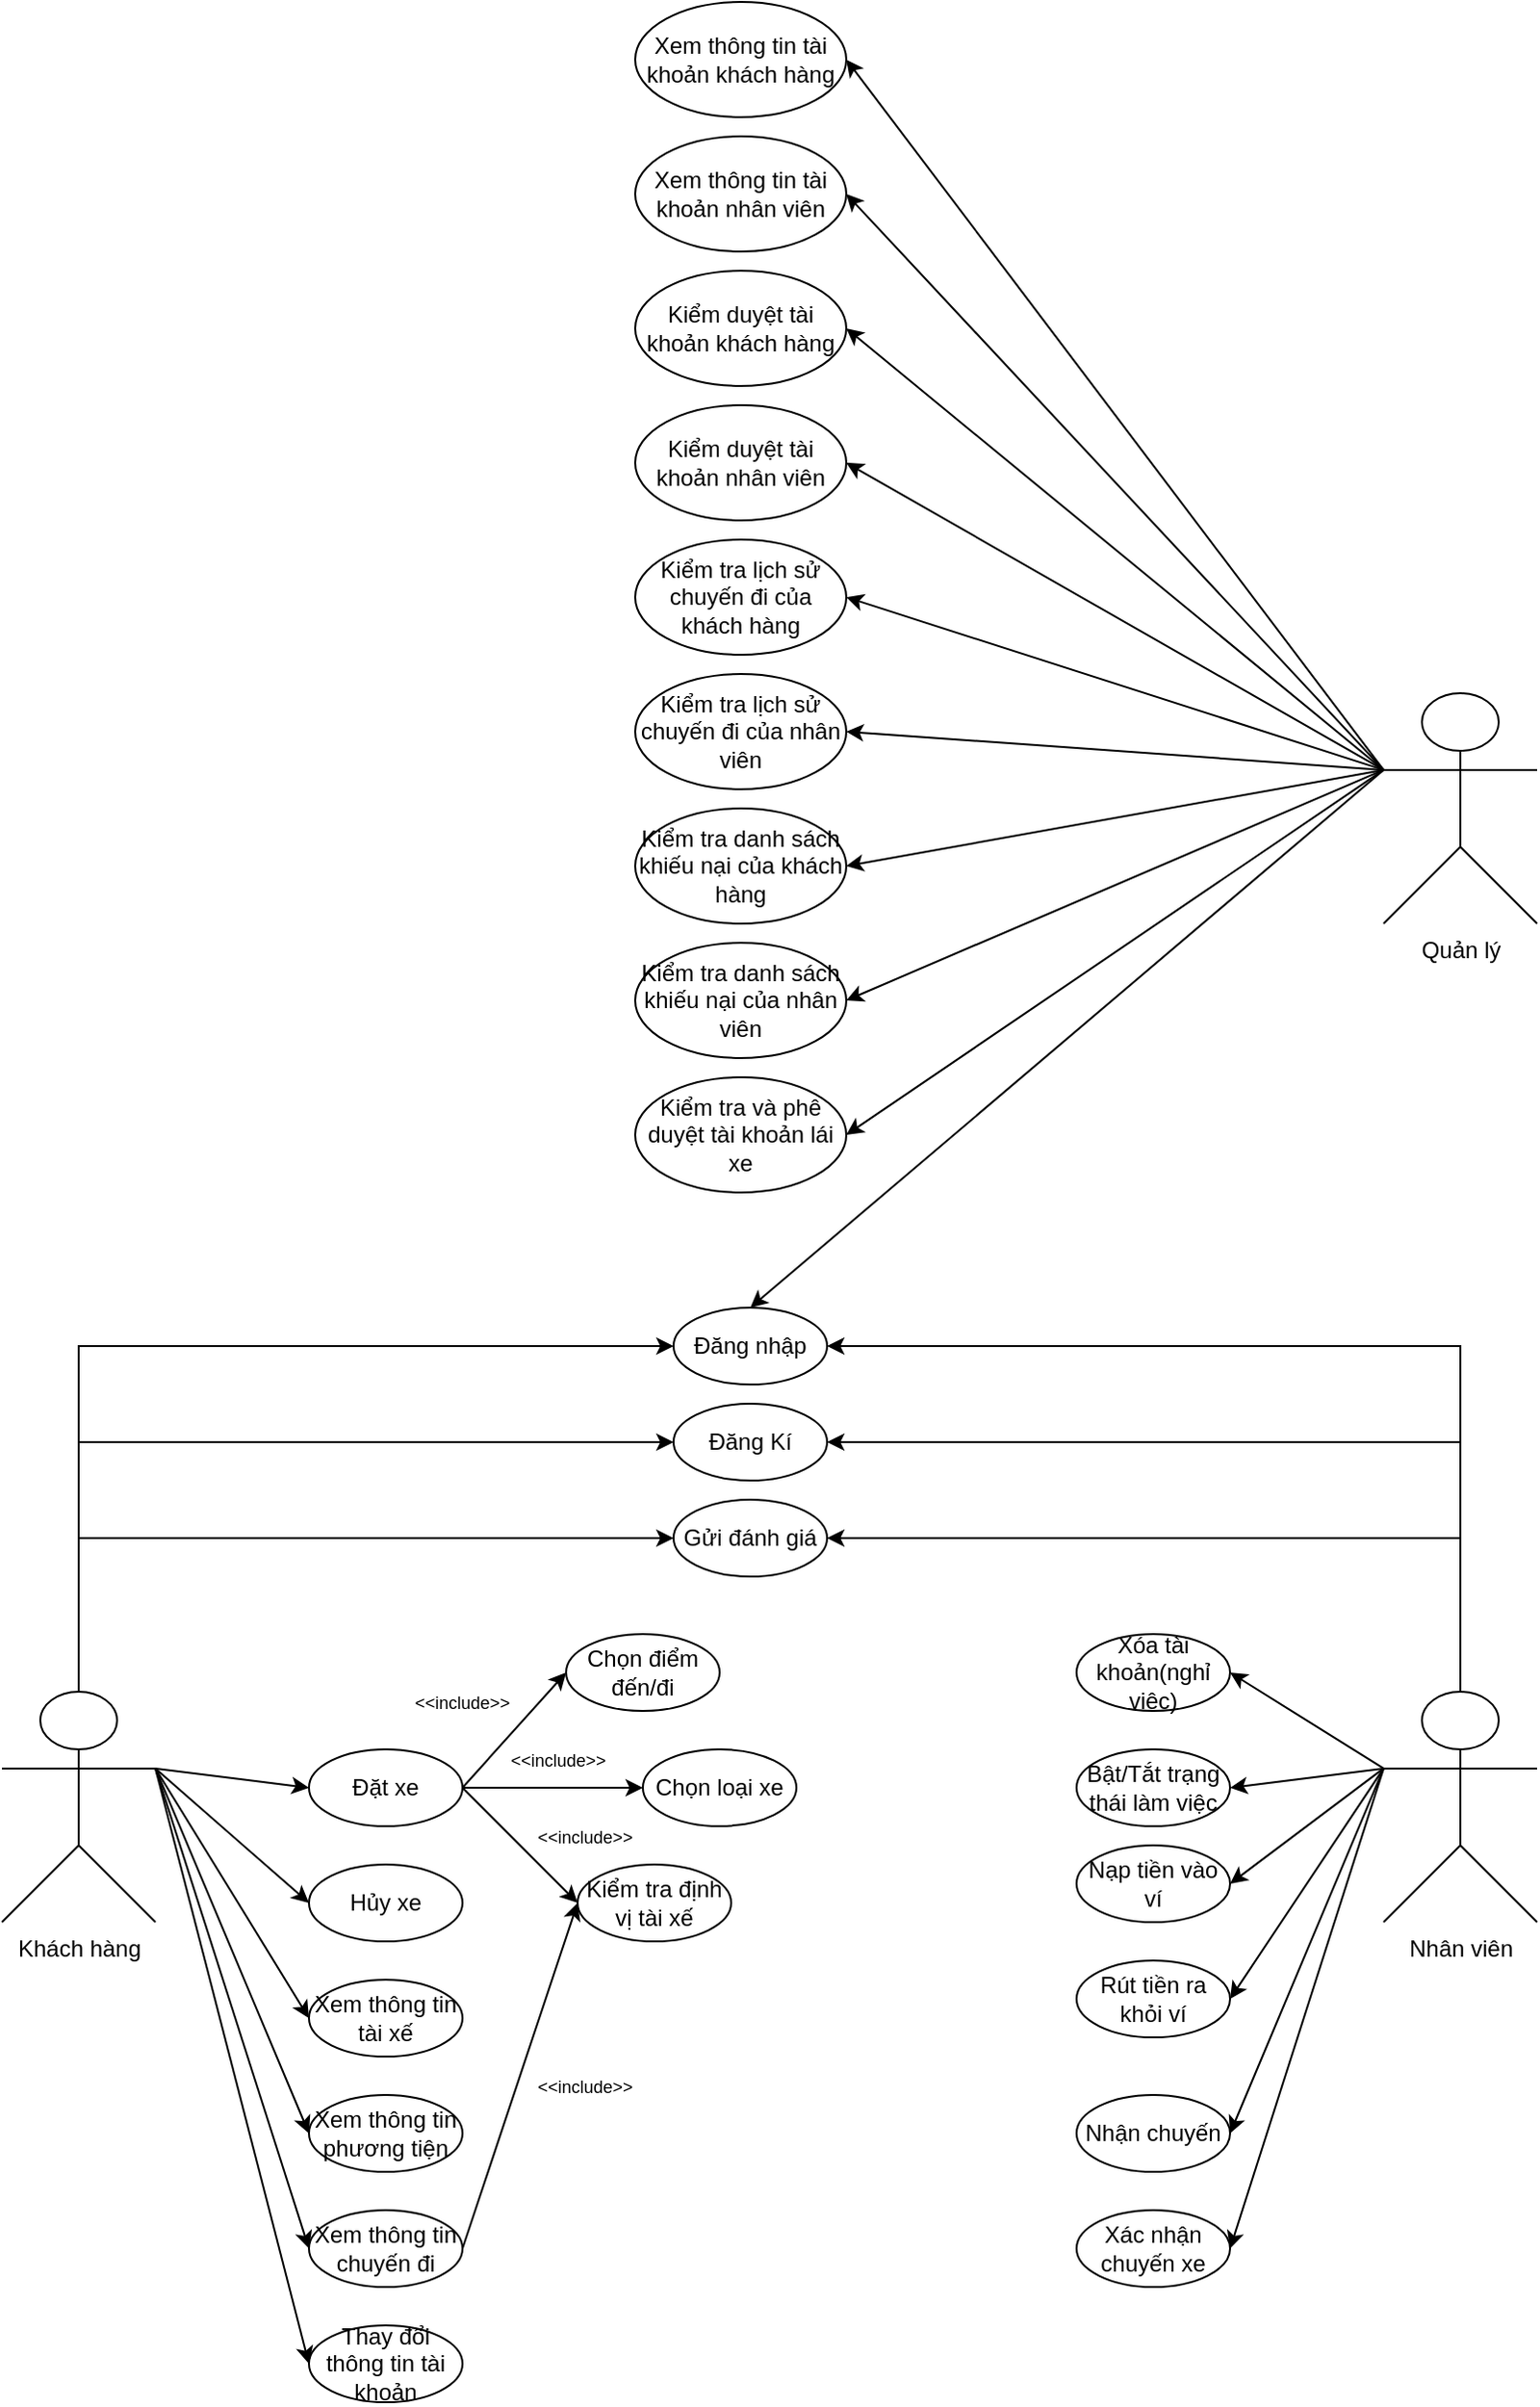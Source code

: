 <mxfile version="24.1.0" type="github">
  <diagram name="Trang-1" id="eScVp0lX8W7J-zcqcB-F">
    <mxGraphModel dx="1942" dy="2026" grid="1" gridSize="10" guides="1" tooltips="1" connect="1" arrows="1" fold="1" page="1" pageScale="1" pageWidth="827" pageHeight="1169" math="0" shadow="0">
      <root>
        <mxCell id="0" />
        <mxCell id="1" parent="0" />
        <mxCell id="RpfzAx05iI11N1StzSWk-9" value="Đăng Kí" style="ellipse;whiteSpace=wrap;html=1;" vertex="1" parent="1">
          <mxGeometry x="377" y="620" width="80" height="40" as="geometry" />
        </mxCell>
        <mxCell id="RpfzAx05iI11N1StzSWk-11" value="Đăng nhập" style="ellipse;whiteSpace=wrap;html=1;" vertex="1" parent="1">
          <mxGeometry x="377" y="570" width="80" height="40" as="geometry" />
        </mxCell>
        <mxCell id="RpfzAx05iI11N1StzSWk-82" style="edgeStyle=none;rounded=0;orthogonalLoop=1;jettySize=auto;html=1;exitX=1;exitY=0.5;exitDx=0;exitDy=0;entryX=0;entryY=0.5;entryDx=0;entryDy=0;" edge="1" parent="1" source="RpfzAx05iI11N1StzSWk-12" target="RpfzAx05iI11N1StzSWk-74">
          <mxGeometry relative="1" as="geometry" />
        </mxCell>
        <mxCell id="RpfzAx05iI11N1StzSWk-12" value="Đặt xe" style="ellipse;whiteSpace=wrap;html=1;" vertex="1" parent="1">
          <mxGeometry x="187" y="800" width="80" height="40" as="geometry" />
        </mxCell>
        <mxCell id="RpfzAx05iI11N1StzSWk-13" value="Hủy xe" style="ellipse;whiteSpace=wrap;html=1;" vertex="1" parent="1">
          <mxGeometry x="187" y="860" width="80" height="40" as="geometry" />
        </mxCell>
        <mxCell id="RpfzAx05iI11N1StzSWk-14" value="Xem thông tin tài xế" style="ellipse;whiteSpace=wrap;html=1;" vertex="1" parent="1">
          <mxGeometry x="187" y="920" width="80" height="40" as="geometry" />
        </mxCell>
        <mxCell id="RpfzAx05iI11N1StzSWk-15" value="Xem thông tin phương tiện" style="ellipse;whiteSpace=wrap;html=1;" vertex="1" parent="1">
          <mxGeometry x="187" y="980" width="80" height="40" as="geometry" />
        </mxCell>
        <mxCell id="RpfzAx05iI11N1StzSWk-16" value="Thay đổi thông tin tài khoản" style="ellipse;whiteSpace=wrap;html=1;" vertex="1" parent="1">
          <mxGeometry x="187" y="1100" width="80" height="40" as="geometry" />
        </mxCell>
        <mxCell id="RpfzAx05iI11N1StzSWk-101" style="edgeStyle=none;rounded=0;orthogonalLoop=1;jettySize=auto;html=1;exitX=1;exitY=0.5;exitDx=0;exitDy=0;entryX=0;entryY=0.5;entryDx=0;entryDy=0;" edge="1" parent="1" source="RpfzAx05iI11N1StzSWk-17" target="RpfzAx05iI11N1StzSWk-74">
          <mxGeometry relative="1" as="geometry" />
        </mxCell>
        <mxCell id="RpfzAx05iI11N1StzSWk-17" value="Xem thông tin chuyến đi" style="ellipse;whiteSpace=wrap;html=1;" vertex="1" parent="1">
          <mxGeometry x="187" y="1040" width="80" height="40" as="geometry" />
        </mxCell>
        <mxCell id="RpfzAx05iI11N1StzSWk-48" style="edgeStyle=orthogonalEdgeStyle;rounded=0;orthogonalLoop=1;jettySize=auto;html=1;exitX=0.5;exitY=0;exitDx=0;exitDy=0;exitPerimeter=0;entryX=0;entryY=0.5;entryDx=0;entryDy=0;" edge="1" parent="1" source="RpfzAx05iI11N1StzSWk-30" target="RpfzAx05iI11N1StzSWk-11">
          <mxGeometry relative="1" as="geometry" />
        </mxCell>
        <mxCell id="RpfzAx05iI11N1StzSWk-61" style="edgeStyle=orthogonalEdgeStyle;rounded=0;orthogonalLoop=1;jettySize=auto;html=1;exitX=0.5;exitY=0;exitDx=0;exitDy=0;exitPerimeter=0;entryX=0;entryY=0.5;entryDx=0;entryDy=0;" edge="1" parent="1" source="RpfzAx05iI11N1StzSWk-30" target="RpfzAx05iI11N1StzSWk-9">
          <mxGeometry relative="1" as="geometry" />
        </mxCell>
        <mxCell id="RpfzAx05iI11N1StzSWk-83" style="edgeStyle=none;rounded=0;orthogonalLoop=1;jettySize=auto;html=1;exitX=1;exitY=0.333;exitDx=0;exitDy=0;exitPerimeter=0;entryX=0;entryY=0.5;entryDx=0;entryDy=0;" edge="1" parent="1" source="RpfzAx05iI11N1StzSWk-30" target="RpfzAx05iI11N1StzSWk-12">
          <mxGeometry relative="1" as="geometry" />
        </mxCell>
        <mxCell id="RpfzAx05iI11N1StzSWk-84" style="edgeStyle=none;rounded=0;orthogonalLoop=1;jettySize=auto;html=1;exitX=1;exitY=0.333;exitDx=0;exitDy=0;exitPerimeter=0;entryX=0;entryY=0.5;entryDx=0;entryDy=0;" edge="1" parent="1" source="RpfzAx05iI11N1StzSWk-30" target="RpfzAx05iI11N1StzSWk-13">
          <mxGeometry relative="1" as="geometry" />
        </mxCell>
        <mxCell id="RpfzAx05iI11N1StzSWk-88" style="edgeStyle=none;rounded=0;orthogonalLoop=1;jettySize=auto;html=1;exitX=1;exitY=0.333;exitDx=0;exitDy=0;exitPerimeter=0;entryX=0;entryY=0.5;entryDx=0;entryDy=0;" edge="1" parent="1" source="RpfzAx05iI11N1StzSWk-30" target="RpfzAx05iI11N1StzSWk-14">
          <mxGeometry relative="1" as="geometry" />
        </mxCell>
        <mxCell id="RpfzAx05iI11N1StzSWk-89" style="edgeStyle=none;rounded=0;orthogonalLoop=1;jettySize=auto;html=1;exitX=1;exitY=0.333;exitDx=0;exitDy=0;exitPerimeter=0;entryX=0;entryY=0.5;entryDx=0;entryDy=0;" edge="1" parent="1" source="RpfzAx05iI11N1StzSWk-30" target="RpfzAx05iI11N1StzSWk-15">
          <mxGeometry relative="1" as="geometry" />
        </mxCell>
        <mxCell id="RpfzAx05iI11N1StzSWk-90" style="edgeStyle=none;rounded=0;orthogonalLoop=1;jettySize=auto;html=1;exitX=1;exitY=0.333;exitDx=0;exitDy=0;exitPerimeter=0;entryX=0;entryY=0.5;entryDx=0;entryDy=0;" edge="1" parent="1" source="RpfzAx05iI11N1StzSWk-30" target="RpfzAx05iI11N1StzSWk-17">
          <mxGeometry relative="1" as="geometry" />
        </mxCell>
        <mxCell id="RpfzAx05iI11N1StzSWk-91" style="edgeStyle=none;rounded=0;orthogonalLoop=1;jettySize=auto;html=1;exitX=1;exitY=0.333;exitDx=0;exitDy=0;exitPerimeter=0;entryX=0;entryY=0.5;entryDx=0;entryDy=0;" edge="1" parent="1" source="RpfzAx05iI11N1StzSWk-30" target="RpfzAx05iI11N1StzSWk-16">
          <mxGeometry relative="1" as="geometry" />
        </mxCell>
        <mxCell id="RpfzAx05iI11N1StzSWk-117" style="edgeStyle=orthogonalEdgeStyle;rounded=0;orthogonalLoop=1;jettySize=auto;html=1;exitX=0.5;exitY=0;exitDx=0;exitDy=0;exitPerimeter=0;entryX=0;entryY=0.5;entryDx=0;entryDy=0;" edge="1" parent="1" source="RpfzAx05iI11N1StzSWk-30" target="RpfzAx05iI11N1StzSWk-116">
          <mxGeometry relative="1" as="geometry" />
        </mxCell>
        <mxCell id="RpfzAx05iI11N1StzSWk-30" value="Khách hàng" style="shape=umlActor;verticalLabelPosition=bottom;verticalAlign=top;html=1;outlineConnect=0;" vertex="1" parent="1">
          <mxGeometry x="27" y="770" width="80" height="120" as="geometry" />
        </mxCell>
        <mxCell id="RpfzAx05iI11N1StzSWk-62" style="edgeStyle=orthogonalEdgeStyle;rounded=0;orthogonalLoop=1;jettySize=auto;html=1;exitX=0.5;exitY=0;exitDx=0;exitDy=0;exitPerimeter=0;entryX=1;entryY=0.5;entryDx=0;entryDy=0;" edge="1" parent="1" source="RpfzAx05iI11N1StzSWk-37" target="RpfzAx05iI11N1StzSWk-11">
          <mxGeometry relative="1" as="geometry" />
        </mxCell>
        <mxCell id="RpfzAx05iI11N1StzSWk-63" style="edgeStyle=orthogonalEdgeStyle;rounded=0;orthogonalLoop=1;jettySize=auto;html=1;exitX=0.5;exitY=0;exitDx=0;exitDy=0;exitPerimeter=0;entryX=1;entryY=0.5;entryDx=0;entryDy=0;" edge="1" parent="1" source="RpfzAx05iI11N1StzSWk-37" target="RpfzAx05iI11N1StzSWk-9">
          <mxGeometry relative="1" as="geometry" />
        </mxCell>
        <mxCell id="RpfzAx05iI11N1StzSWk-92" style="edgeStyle=none;rounded=0;orthogonalLoop=1;jettySize=auto;html=1;exitX=0;exitY=0.333;exitDx=0;exitDy=0;exitPerimeter=0;entryX=1;entryY=0.5;entryDx=0;entryDy=0;" edge="1" parent="1" source="RpfzAx05iI11N1StzSWk-37" target="RpfzAx05iI11N1StzSWk-65">
          <mxGeometry relative="1" as="geometry" />
        </mxCell>
        <mxCell id="RpfzAx05iI11N1StzSWk-93" style="edgeStyle=none;rounded=0;orthogonalLoop=1;jettySize=auto;html=1;exitX=0;exitY=0.333;exitDx=0;exitDy=0;exitPerimeter=0;entryX=1;entryY=0.5;entryDx=0;entryDy=0;" edge="1" parent="1" source="RpfzAx05iI11N1StzSWk-37" target="RpfzAx05iI11N1StzSWk-66">
          <mxGeometry relative="1" as="geometry" />
        </mxCell>
        <mxCell id="RpfzAx05iI11N1StzSWk-96" style="edgeStyle=none;rounded=0;orthogonalLoop=1;jettySize=auto;html=1;exitX=0;exitY=0.333;exitDx=0;exitDy=0;exitPerimeter=0;entryX=1;entryY=0.5;entryDx=0;entryDy=0;" edge="1" parent="1" source="RpfzAx05iI11N1StzSWk-37" target="RpfzAx05iI11N1StzSWk-69">
          <mxGeometry relative="1" as="geometry" />
        </mxCell>
        <mxCell id="RpfzAx05iI11N1StzSWk-97" style="edgeStyle=none;rounded=0;orthogonalLoop=1;jettySize=auto;html=1;exitX=0;exitY=0.333;exitDx=0;exitDy=0;exitPerimeter=0;entryX=1;entryY=0.5;entryDx=0;entryDy=0;" edge="1" parent="1" source="RpfzAx05iI11N1StzSWk-37" target="RpfzAx05iI11N1StzSWk-70">
          <mxGeometry relative="1" as="geometry" />
        </mxCell>
        <mxCell id="RpfzAx05iI11N1StzSWk-105" style="edgeStyle=none;rounded=0;orthogonalLoop=1;jettySize=auto;html=1;exitX=0;exitY=0.333;exitDx=0;exitDy=0;exitPerimeter=0;entryX=1;entryY=0.5;entryDx=0;entryDy=0;" edge="1" parent="1" source="RpfzAx05iI11N1StzSWk-37" target="RpfzAx05iI11N1StzSWk-67">
          <mxGeometry relative="1" as="geometry" />
        </mxCell>
        <mxCell id="RpfzAx05iI11N1StzSWk-106" style="edgeStyle=none;rounded=0;orthogonalLoop=1;jettySize=auto;html=1;exitX=0;exitY=0.333;exitDx=0;exitDy=0;exitPerimeter=0;entryX=1;entryY=0.5;entryDx=0;entryDy=0;" edge="1" parent="1" source="RpfzAx05iI11N1StzSWk-37" target="RpfzAx05iI11N1StzSWk-68">
          <mxGeometry relative="1" as="geometry" />
        </mxCell>
        <mxCell id="RpfzAx05iI11N1StzSWk-118" style="edgeStyle=orthogonalEdgeStyle;rounded=0;orthogonalLoop=1;jettySize=auto;html=1;exitX=0.5;exitY=0;exitDx=0;exitDy=0;exitPerimeter=0;entryX=1;entryY=0.5;entryDx=0;entryDy=0;" edge="1" parent="1" source="RpfzAx05iI11N1StzSWk-37" target="RpfzAx05iI11N1StzSWk-116">
          <mxGeometry relative="1" as="geometry" />
        </mxCell>
        <mxCell id="RpfzAx05iI11N1StzSWk-37" value="Nhân viên" style="shape=umlActor;verticalLabelPosition=bottom;verticalAlign=top;html=1;outlineConnect=0;" vertex="1" parent="1">
          <mxGeometry x="747" y="770" width="80" height="120" as="geometry" />
        </mxCell>
        <mxCell id="RpfzAx05iI11N1StzSWk-64" style="edgeStyle=orthogonalEdgeStyle;rounded=0;orthogonalLoop=1;jettySize=auto;html=1;exitX=0.5;exitY=1;exitDx=0;exitDy=0;" edge="1" parent="1" source="RpfzAx05iI11N1StzSWk-11" target="RpfzAx05iI11N1StzSWk-11">
          <mxGeometry relative="1" as="geometry" />
        </mxCell>
        <mxCell id="RpfzAx05iI11N1StzSWk-65" value="Xóa tài khoản(nghỉ việc)" style="ellipse;whiteSpace=wrap;html=1;" vertex="1" parent="1">
          <mxGeometry x="587" y="740" width="80" height="40" as="geometry" />
        </mxCell>
        <mxCell id="RpfzAx05iI11N1StzSWk-66" value="Bật/Tắt trạng thái làm việc" style="ellipse;whiteSpace=wrap;html=1;" vertex="1" parent="1">
          <mxGeometry x="587" y="800" width="80" height="40" as="geometry" />
        </mxCell>
        <mxCell id="RpfzAx05iI11N1StzSWk-67" value="Nạp tiền vào ví" style="ellipse;whiteSpace=wrap;html=1;" vertex="1" parent="1">
          <mxGeometry x="587" y="850" width="80" height="40" as="geometry" />
        </mxCell>
        <mxCell id="RpfzAx05iI11N1StzSWk-68" value="Rút tiền ra khỏi ví" style="ellipse;whiteSpace=wrap;html=1;" vertex="1" parent="1">
          <mxGeometry x="587" y="910" width="80" height="40" as="geometry" />
        </mxCell>
        <mxCell id="RpfzAx05iI11N1StzSWk-69" value="Nhận chuyến" style="ellipse;whiteSpace=wrap;html=1;" vertex="1" parent="1">
          <mxGeometry x="587" y="980" width="80" height="40" as="geometry" />
        </mxCell>
        <mxCell id="RpfzAx05iI11N1StzSWk-70" value="Xác nhận chuyến xe" style="ellipse;whiteSpace=wrap;html=1;" vertex="1" parent="1">
          <mxGeometry x="587" y="1040" width="80" height="40" as="geometry" />
        </mxCell>
        <mxCell id="RpfzAx05iI11N1StzSWk-71" value="Chọn điểm đến/đi" style="ellipse;whiteSpace=wrap;html=1;" vertex="1" parent="1">
          <mxGeometry x="321" y="740" width="80" height="40" as="geometry" />
        </mxCell>
        <mxCell id="RpfzAx05iI11N1StzSWk-73" value="Chọn loại xe" style="ellipse;whiteSpace=wrap;html=1;" vertex="1" parent="1">
          <mxGeometry x="361" y="800" width="80" height="40" as="geometry" />
        </mxCell>
        <mxCell id="RpfzAx05iI11N1StzSWk-74" value="Kiểm tra định vị tài xế" style="ellipse;whiteSpace=wrap;html=1;" vertex="1" parent="1">
          <mxGeometry x="327" y="860" width="80" height="40" as="geometry" />
        </mxCell>
        <mxCell id="RpfzAx05iI11N1StzSWk-79" value="" style="endArrow=classic;html=1;rounded=0;entryX=0;entryY=0.5;entryDx=0;entryDy=0;" edge="1" parent="1" target="RpfzAx05iI11N1StzSWk-71">
          <mxGeometry width="50" height="50" relative="1" as="geometry">
            <mxPoint x="267" y="820" as="sourcePoint" />
            <mxPoint x="317" y="770" as="targetPoint" />
          </mxGeometry>
        </mxCell>
        <mxCell id="RpfzAx05iI11N1StzSWk-80" value="" style="endArrow=classic;html=1;rounded=0;entryX=0;entryY=0.5;entryDx=0;entryDy=0;" edge="1" parent="1" target="RpfzAx05iI11N1StzSWk-73">
          <mxGeometry width="50" height="50" relative="1" as="geometry">
            <mxPoint x="267" y="820" as="sourcePoint" />
            <mxPoint x="347" y="820" as="targetPoint" />
            <Array as="points" />
          </mxGeometry>
        </mxCell>
        <mxCell id="RpfzAx05iI11N1StzSWk-98" value="&lt;font style=&quot;font-size: 9px;&quot;&gt;&amp;lt;&amp;lt;include&amp;gt;&amp;gt;&lt;/font&gt;" style="text;html=1;align=center;verticalAlign=middle;whiteSpace=wrap;rounded=0;rotation=0;" vertex="1" parent="1">
          <mxGeometry x="237" y="760" width="60" height="30" as="geometry" />
        </mxCell>
        <mxCell id="RpfzAx05iI11N1StzSWk-99" value="&lt;font style=&quot;font-size: 9px;&quot;&gt;&amp;lt;&amp;lt;include&amp;gt;&amp;gt;&lt;/font&gt;" style="text;html=1;align=center;verticalAlign=middle;whiteSpace=wrap;rounded=0;rotation=0;" vertex="1" parent="1">
          <mxGeometry x="287" y="790" width="60" height="30" as="geometry" />
        </mxCell>
        <mxCell id="RpfzAx05iI11N1StzSWk-100" value="&lt;font style=&quot;font-size: 9px;&quot;&gt;&amp;lt;&amp;lt;include&amp;gt;&amp;gt;&lt;/font&gt;" style="text;html=1;align=center;verticalAlign=middle;whiteSpace=wrap;rounded=0;rotation=0;" vertex="1" parent="1">
          <mxGeometry x="301" y="830" width="60" height="30" as="geometry" />
        </mxCell>
        <mxCell id="RpfzAx05iI11N1StzSWk-102" value="&lt;font style=&quot;font-size: 9px;&quot;&gt;&amp;lt;&amp;lt;include&amp;gt;&amp;gt;&lt;/font&gt;" style="text;html=1;align=center;verticalAlign=middle;whiteSpace=wrap;rounded=0;rotation=0;" vertex="1" parent="1">
          <mxGeometry x="301" y="960" width="60" height="30" as="geometry" />
        </mxCell>
        <mxCell id="RpfzAx05iI11N1StzSWk-103" style="edgeStyle=none;rounded=0;orthogonalLoop=1;jettySize=auto;html=1;entryX=0.75;entryY=0;entryDx=0;entryDy=0;" edge="1" parent="1" source="RpfzAx05iI11N1StzSWk-102" target="RpfzAx05iI11N1StzSWk-102">
          <mxGeometry relative="1" as="geometry" />
        </mxCell>
        <mxCell id="RpfzAx05iI11N1StzSWk-104" style="edgeStyle=none;rounded=0;orthogonalLoop=1;jettySize=auto;html=1;entryX=0.75;entryY=0;entryDx=0;entryDy=0;" edge="1" parent="1" source="RpfzAx05iI11N1StzSWk-102" target="RpfzAx05iI11N1StzSWk-102">
          <mxGeometry relative="1" as="geometry" />
        </mxCell>
        <mxCell id="RpfzAx05iI11N1StzSWk-116" value="Gửi đánh giá" style="ellipse;whiteSpace=wrap;html=1;" vertex="1" parent="1">
          <mxGeometry x="377" y="670" width="80" height="40" as="geometry" />
        </mxCell>
        <mxCell id="RpfzAx05iI11N1StzSWk-120" style="edgeStyle=none;rounded=0;orthogonalLoop=1;jettySize=auto;html=1;exitX=0;exitY=0.333;exitDx=0;exitDy=0;exitPerimeter=0;entryX=0.5;entryY=0;entryDx=0;entryDy=0;" edge="1" parent="1" source="RpfzAx05iI11N1StzSWk-119" target="RpfzAx05iI11N1StzSWk-11">
          <mxGeometry relative="1" as="geometry" />
        </mxCell>
        <mxCell id="RpfzAx05iI11N1StzSWk-132" style="edgeStyle=none;rounded=0;orthogonalLoop=1;jettySize=auto;html=1;exitX=0;exitY=0.333;exitDx=0;exitDy=0;exitPerimeter=0;entryX=1;entryY=0.5;entryDx=0;entryDy=0;" edge="1" parent="1" source="RpfzAx05iI11N1StzSWk-119" target="RpfzAx05iI11N1StzSWk-121">
          <mxGeometry relative="1" as="geometry" />
        </mxCell>
        <mxCell id="RpfzAx05iI11N1StzSWk-133" style="edgeStyle=none;rounded=0;orthogonalLoop=1;jettySize=auto;html=1;exitX=0;exitY=0.333;exitDx=0;exitDy=0;exitPerimeter=0;entryX=1;entryY=0.5;entryDx=0;entryDy=0;" edge="1" parent="1" source="RpfzAx05iI11N1StzSWk-119" target="RpfzAx05iI11N1StzSWk-126">
          <mxGeometry relative="1" as="geometry" />
        </mxCell>
        <mxCell id="RpfzAx05iI11N1StzSWk-134" style="edgeStyle=none;rounded=0;orthogonalLoop=1;jettySize=auto;html=1;exitX=0;exitY=0.333;exitDx=0;exitDy=0;exitPerimeter=0;entryX=1;entryY=0.5;entryDx=0;entryDy=0;" edge="1" parent="1" source="RpfzAx05iI11N1StzSWk-119" target="RpfzAx05iI11N1StzSWk-124">
          <mxGeometry relative="1" as="geometry" />
        </mxCell>
        <mxCell id="RpfzAx05iI11N1StzSWk-135" style="edgeStyle=none;rounded=0;orthogonalLoop=1;jettySize=auto;html=1;exitX=0;exitY=0.333;exitDx=0;exitDy=0;exitPerimeter=0;entryX=1;entryY=0.5;entryDx=0;entryDy=0;" edge="1" parent="1" source="RpfzAx05iI11N1StzSWk-119" target="RpfzAx05iI11N1StzSWk-128">
          <mxGeometry relative="1" as="geometry" />
        </mxCell>
        <mxCell id="RpfzAx05iI11N1StzSWk-136" style="edgeStyle=none;rounded=0;orthogonalLoop=1;jettySize=auto;html=1;exitX=0;exitY=0.333;exitDx=0;exitDy=0;exitPerimeter=0;entryX=1;entryY=0.5;entryDx=0;entryDy=0;" edge="1" parent="1" source="RpfzAx05iI11N1StzSWk-119" target="RpfzAx05iI11N1StzSWk-123">
          <mxGeometry relative="1" as="geometry" />
        </mxCell>
        <mxCell id="RpfzAx05iI11N1StzSWk-137" style="edgeStyle=none;rounded=0;orthogonalLoop=1;jettySize=auto;html=1;exitX=0;exitY=0.333;exitDx=0;exitDy=0;exitPerimeter=0;entryX=1;entryY=0.5;entryDx=0;entryDy=0;" edge="1" parent="1" source="RpfzAx05iI11N1StzSWk-119" target="RpfzAx05iI11N1StzSWk-127">
          <mxGeometry relative="1" as="geometry" />
        </mxCell>
        <mxCell id="RpfzAx05iI11N1StzSWk-138" style="edgeStyle=none;rounded=0;orthogonalLoop=1;jettySize=auto;html=1;exitX=0;exitY=0.333;exitDx=0;exitDy=0;exitPerimeter=0;entryX=1;entryY=0.5;entryDx=0;entryDy=0;" edge="1" parent="1" source="RpfzAx05iI11N1StzSWk-119" target="RpfzAx05iI11N1StzSWk-125">
          <mxGeometry relative="1" as="geometry" />
        </mxCell>
        <mxCell id="RpfzAx05iI11N1StzSWk-139" style="edgeStyle=none;rounded=0;orthogonalLoop=1;jettySize=auto;html=1;exitX=0;exitY=0.333;exitDx=0;exitDy=0;exitPerimeter=0;entryX=1;entryY=0.5;entryDx=0;entryDy=0;" edge="1" parent="1" source="RpfzAx05iI11N1StzSWk-119" target="RpfzAx05iI11N1StzSWk-131">
          <mxGeometry relative="1" as="geometry" />
        </mxCell>
        <mxCell id="RpfzAx05iI11N1StzSWk-140" style="edgeStyle=none;rounded=0;orthogonalLoop=1;jettySize=auto;html=1;exitX=0;exitY=0.333;exitDx=0;exitDy=0;exitPerimeter=0;entryX=1;entryY=0.5;entryDx=0;entryDy=0;" edge="1" parent="1" source="RpfzAx05iI11N1StzSWk-119" target="RpfzAx05iI11N1StzSWk-129">
          <mxGeometry relative="1" as="geometry" />
        </mxCell>
        <mxCell id="RpfzAx05iI11N1StzSWk-119" value="Quản lý" style="shape=umlActor;verticalLabelPosition=bottom;verticalAlign=top;html=1;outlineConnect=0;" vertex="1" parent="1">
          <mxGeometry x="747" y="250" width="80" height="120" as="geometry" />
        </mxCell>
        <mxCell id="RpfzAx05iI11N1StzSWk-121" value="Xem thông tin tài khoản khách hàng" style="ellipse;whiteSpace=wrap;html=1;" vertex="1" parent="1">
          <mxGeometry x="357" y="-110" width="110" height="60" as="geometry" />
        </mxCell>
        <mxCell id="RpfzAx05iI11N1StzSWk-123" value="Kiểm tra lịch sử chuyến đi của khách hàng" style="ellipse;whiteSpace=wrap;html=1;" vertex="1" parent="1">
          <mxGeometry x="357" y="170" width="110" height="60" as="geometry" />
        </mxCell>
        <mxCell id="RpfzAx05iI11N1StzSWk-124" value="Kiểm duyệt tài khoản khách hàng" style="ellipse;whiteSpace=wrap;html=1;" vertex="1" parent="1">
          <mxGeometry x="357" y="30" width="110" height="60" as="geometry" />
        </mxCell>
        <mxCell id="RpfzAx05iI11N1StzSWk-125" value="Kiểm tra danh sách khiếu nại của khách hàng" style="ellipse;whiteSpace=wrap;html=1;" vertex="1" parent="1">
          <mxGeometry x="357" y="310" width="110" height="60" as="geometry" />
        </mxCell>
        <mxCell id="RpfzAx05iI11N1StzSWk-126" value="Xem thông tin tài khoản nhân viên" style="ellipse;whiteSpace=wrap;html=1;" vertex="1" parent="1">
          <mxGeometry x="357" y="-40" width="110" height="60" as="geometry" />
        </mxCell>
        <mxCell id="RpfzAx05iI11N1StzSWk-127" value="Kiểm tra lịch sử chuyến đi của nhân viên" style="ellipse;whiteSpace=wrap;html=1;" vertex="1" parent="1">
          <mxGeometry x="357" y="240" width="110" height="60" as="geometry" />
        </mxCell>
        <mxCell id="RpfzAx05iI11N1StzSWk-128" value="Kiểm duyệt tài khoản nhân viên" style="ellipse;whiteSpace=wrap;html=1;" vertex="1" parent="1">
          <mxGeometry x="357" y="100" width="110" height="60" as="geometry" />
        </mxCell>
        <mxCell id="RpfzAx05iI11N1StzSWk-129" value="Kiểm tra và phê duyệt tài khoản lái xe" style="ellipse;whiteSpace=wrap;html=1;" vertex="1" parent="1">
          <mxGeometry x="357" y="450" width="110" height="60" as="geometry" />
        </mxCell>
        <mxCell id="RpfzAx05iI11N1StzSWk-131" value="Kiểm tra danh sách khiếu nại của nhân viên" style="ellipse;whiteSpace=wrap;html=1;" vertex="1" parent="1">
          <mxGeometry x="357" y="380" width="110" height="60" as="geometry" />
        </mxCell>
      </root>
    </mxGraphModel>
  </diagram>
</mxfile>
